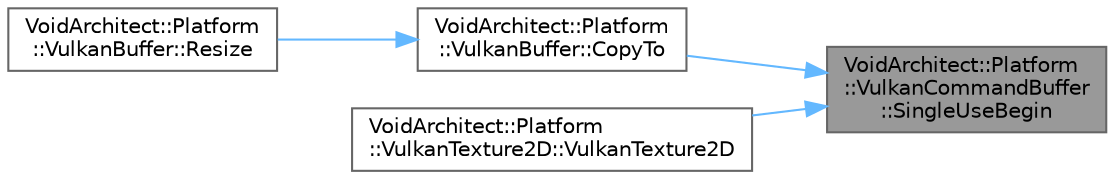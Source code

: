 digraph "VoidArchitect::Platform::VulkanCommandBuffer::SingleUseBegin"
{
 // LATEX_PDF_SIZE
  bgcolor="transparent";
  edge [fontname=Helvetica,fontsize=10,labelfontname=Helvetica,labelfontsize=10];
  node [fontname=Helvetica,fontsize=10,shape=box,height=0.2,width=0.4];
  rankdir="RL";
  Node1 [id="Node000001",label="VoidArchitect::Platform\l::VulkanCommandBuffer\l::SingleUseBegin",height=0.2,width=0.4,color="gray40", fillcolor="grey60", style="filled", fontcolor="black",tooltip=" "];
  Node1 -> Node2 [id="edge4_Node000001_Node000002",dir="back",color="steelblue1",style="solid",tooltip=" "];
  Node2 [id="Node000002",label="VoidArchitect::Platform\l::VulkanBuffer::CopyTo",height=0.2,width=0.4,color="grey40", fillcolor="white", style="filled",URL="$class_void_architect_1_1_platform_1_1_vulkan_buffer.html#a856ef9746fa95215edc981b507a2049e",tooltip=" "];
  Node2 -> Node3 [id="edge5_Node000002_Node000003",dir="back",color="steelblue1",style="solid",tooltip=" "];
  Node3 [id="Node000003",label="VoidArchitect::Platform\l::VulkanBuffer::Resize",height=0.2,width=0.4,color="grey40", fillcolor="white", style="filled",URL="$class_void_architect_1_1_platform_1_1_vulkan_buffer.html#a52642d0aff95fad0ab72bd2c252e7e66",tooltip=" "];
  Node1 -> Node4 [id="edge6_Node000001_Node000004",dir="back",color="steelblue1",style="solid",tooltip=" "];
  Node4 [id="Node000004",label="VoidArchitect::Platform\l::VulkanTexture2D::VulkanTexture2D",height=0.2,width=0.4,color="grey40", fillcolor="white", style="filled",URL="$class_void_architect_1_1_platform_1_1_vulkan_texture2_d.html#a229a1896818f11e80a73fa9103a3519d",tooltip=" "];
}
